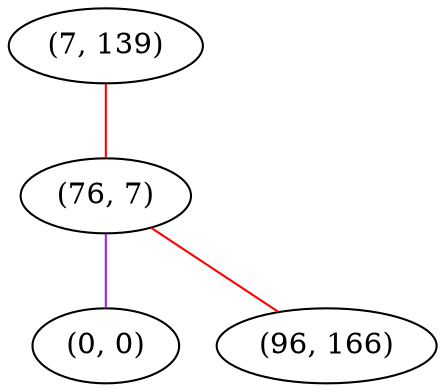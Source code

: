 graph "" {
"(7, 139)";
"(76, 7)";
"(0, 0)";
"(96, 166)";
"(7, 139)" -- "(76, 7)"  [color=red, key=0, weight=1];
"(76, 7)" -- "(0, 0)"  [color=purple, key=0, weight=4];
"(76, 7)" -- "(96, 166)"  [color=red, key=0, weight=1];
}
